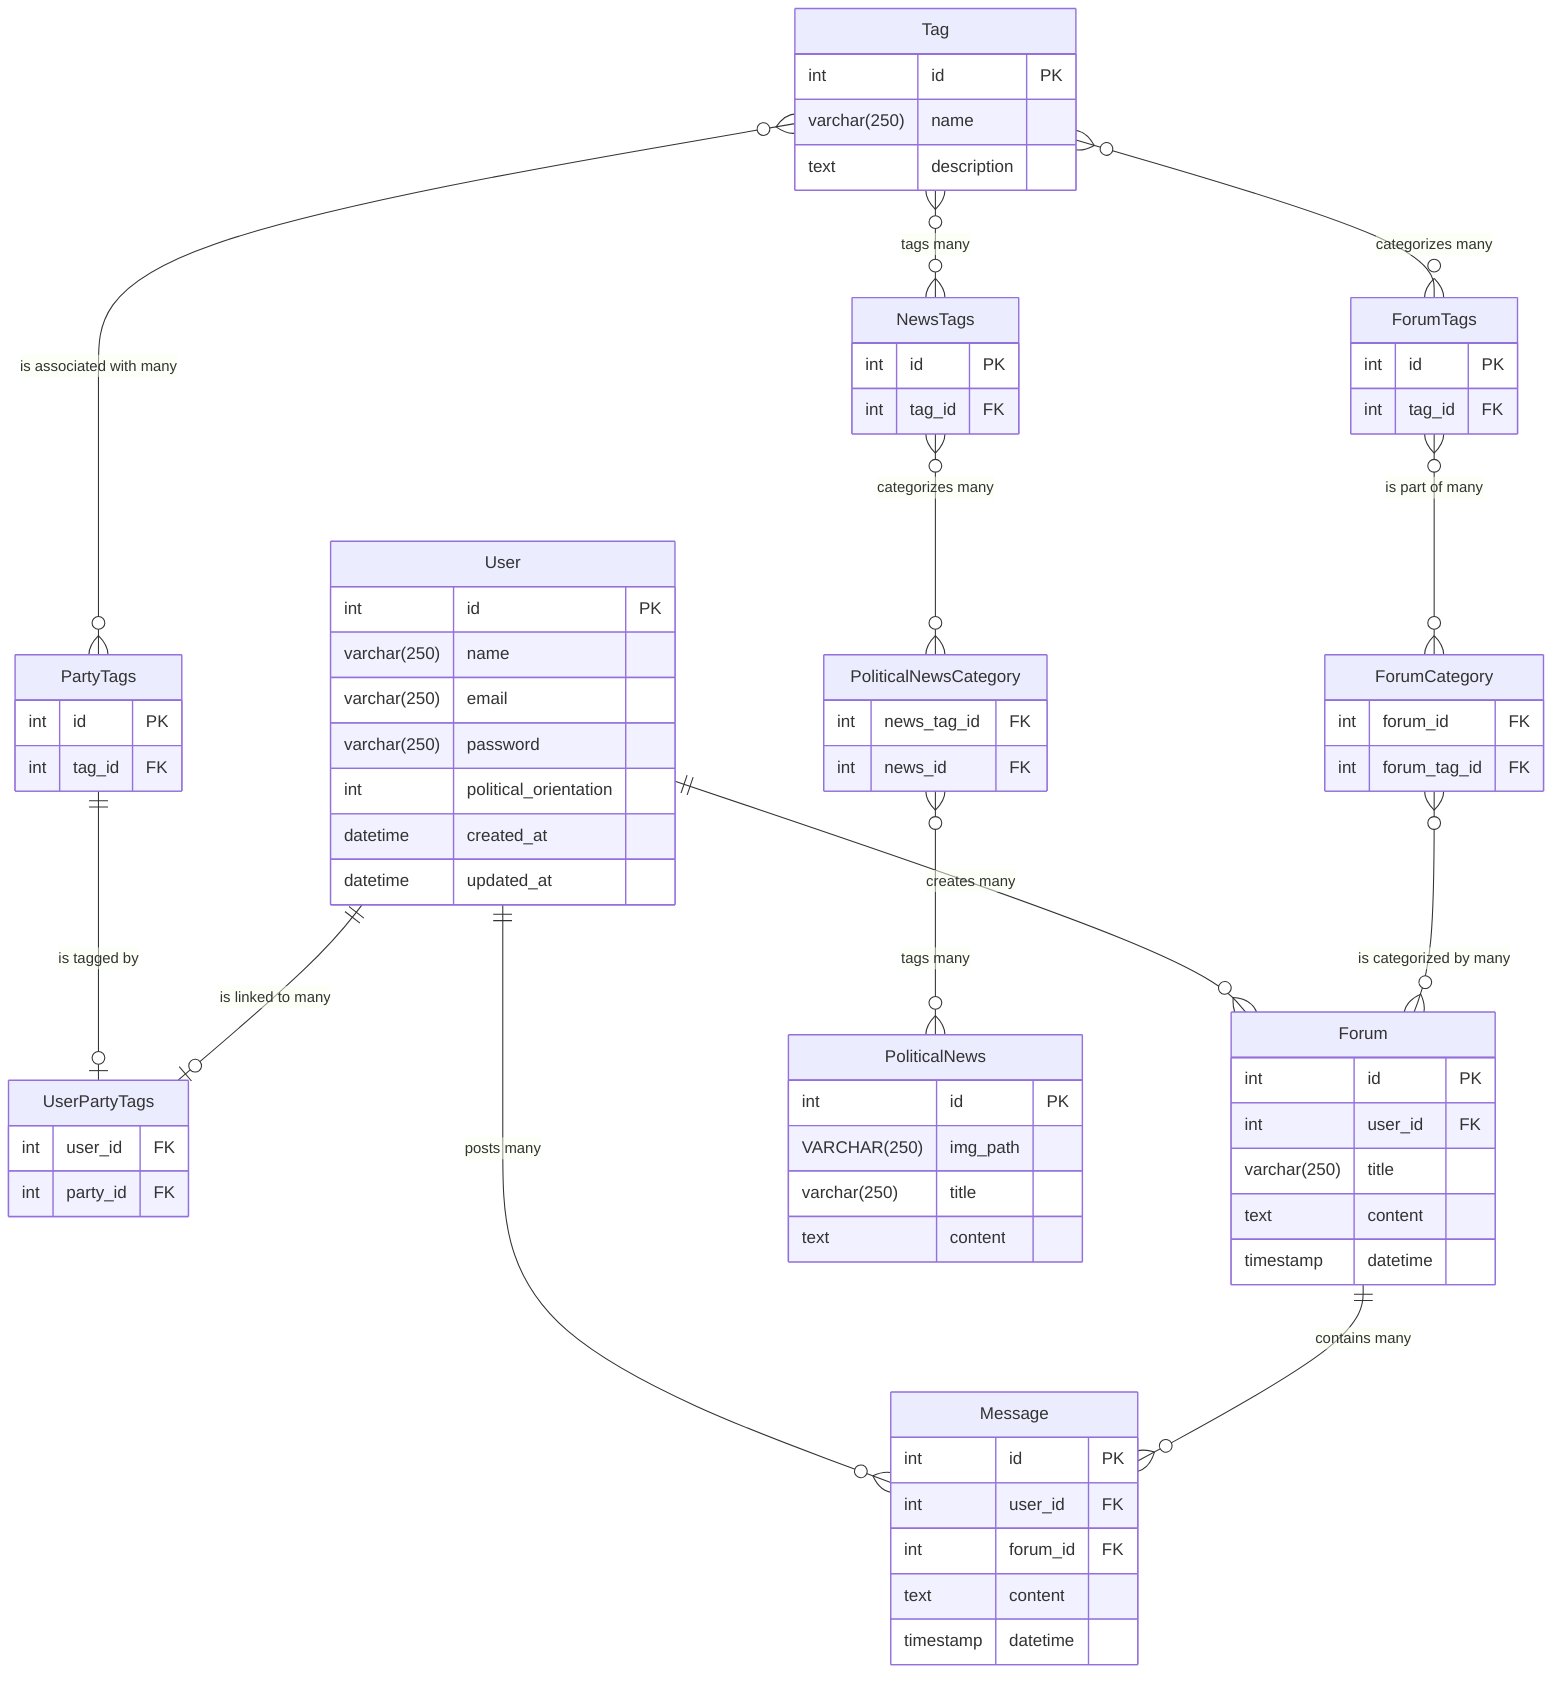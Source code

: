 %% NOTE: Make sure that you use the Mermaid plug in to see the diagram!

erDiagram
    User {
        int id PK
        varchar(250) name
        varchar(250) email
        varchar(250) password
        int political_orientation
        datetime created_at
        datetime updated_at
    }
    UserPartyTags {
        int user_id FK
        int party_id FK
    }
    Forum {
        int id PK
        int user_id FK
        varchar(250) title
        text content
        timestamp datetime
    }
    ForumCategory {
        int forum_id FK
        int forum_tag_id FK
    }
    Message {
        int id PK
        int user_id FK
        int forum_id FK
        text content
        timestamp datetime
    }
    Tag {
        int id PK
        varchar(250) name
        text description
    }
    PartyTags {
        int id PK
        int tag_id FK
    }
    ForumTags {
        int id PK
        int tag_id FK
    }
    NewsTags {
        int id PK
        int tag_id FK
    }
    PoliticalNewsCategory {
        int news_tag_id FK
        int news_id FK
    }
    PoliticalNews {
        int id PK
        VARCHAR(250) img_path
        varchar(250) title
        text content
    }

    User ||--o{ Forum : "creates many"
    User ||--o{ Message : "posts many"
    Forum ||--o{ Message : "contains many"
    Tag }o--o{ PartyTags : "is associated with many"
    PartyTags ||--o| UserPartyTags : "is tagged by"
    Tag }o--o{ ForumTags : "categorizes many"
    ForumTags }o--o{ ForumCategory : "is part of many"
    ForumCategory }o--o{ Forum : "is categorized by many"
    User ||--o| UserPartyTags : "is linked to many"
    Tag }o--o{ NewsTags : "tags many"
    NewsTags }o--o{ PoliticalNewsCategory : "categorizes many"
    PoliticalNewsCategory }o--o{ PoliticalNews : "tags many"